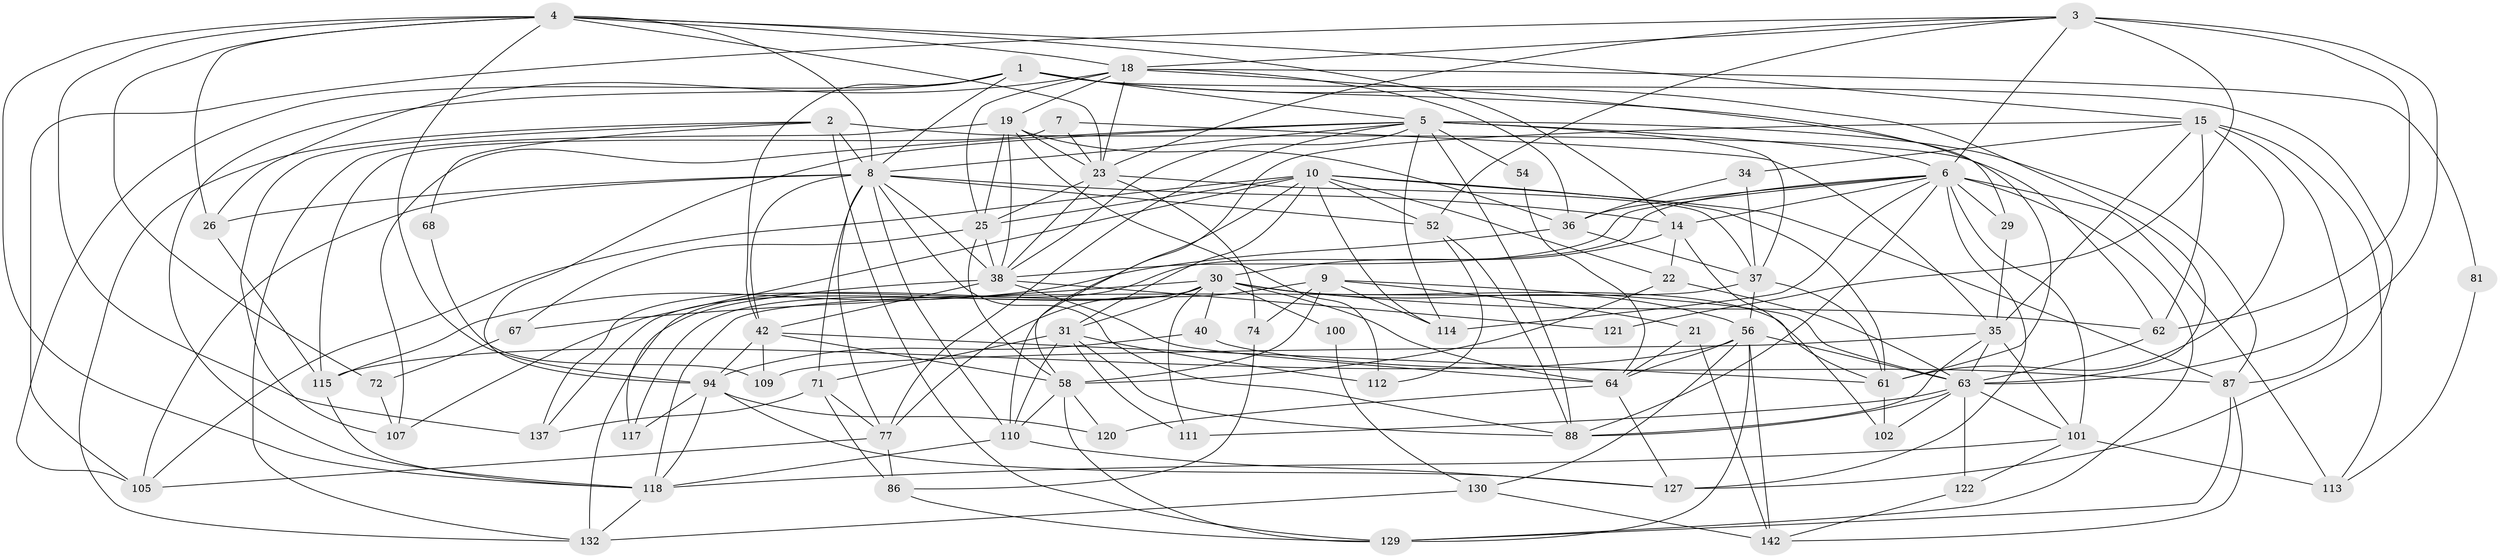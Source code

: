 // original degree distribution, {2: 0.13986013986013987, 6: 0.11188811188811189, 3: 0.27972027972027974, 5: 0.17482517482517482, 4: 0.24475524475524477, 7: 0.03496503496503497, 8: 0.013986013986013986}
// Generated by graph-tools (version 1.1) at 2025/15/03/09/25 04:15:09]
// undirected, 71 vertices, 206 edges
graph export_dot {
graph [start="1"]
  node [color=gray90,style=filled];
  1 [super="+28"];
  2 [super="+50"];
  3 [super="+84+47"];
  4 [super="+131+140"];
  5 [super="+57+70+16"];
  6 [super="+60+51+76+134+11"];
  7;
  8 [super="+12+17+138"];
  9 [super="+13"];
  10 [super="+53+20"];
  14 [super="+66"];
  15 [super="+44"];
  18 [super="+55"];
  19 [super="+133+48"];
  21;
  22 [super="+99"];
  23 [super="+27+116"];
  25 [super="+90"];
  26 [super="+65"];
  29;
  30 [super="+32+33"];
  31 [super="+49"];
  34 [super="+41"];
  35 [super="+73+45"];
  36 [super="+69"];
  37 [super="+141+80"];
  38 [super="+85+95+83"];
  40 [super="+91+46"];
  42 [super="+93"];
  52 [super="+92"];
  54;
  56 [super="+96+123"];
  58 [super="+97+106"];
  61 [super="+82"];
  62 [super="+136"];
  63 [super="+75+125"];
  64 [super="+135"];
  67;
  68;
  71;
  72;
  74;
  77 [super="+98"];
  81;
  86 [super="+103"];
  87 [super="+108"];
  88;
  94 [super="+128"];
  100;
  101;
  102;
  105;
  107 [super="+126"];
  109;
  110;
  111;
  112;
  113;
  114 [super="+139"];
  115;
  117;
  118 [super="+124"];
  120;
  121;
  122;
  127;
  129;
  130;
  132;
  137;
  142;
  1 -- 63;
  1 -- 5;
  1 -- 8;
  1 -- 105;
  1 -- 42;
  1 -- 118;
  1 -- 61;
  1 -- 127;
  2 -- 129;
  2 -- 132;
  2 -- 62;
  2 -- 8 [weight=2];
  2 -- 68;
  2 -- 107;
  3 -- 63;
  3 -- 52;
  3 -- 6 [weight=2];
  3 -- 121;
  3 -- 62;
  3 -- 18;
  3 -- 23;
  3 -- 105;
  4 -- 94;
  4 -- 23;
  4 -- 26;
  4 -- 18;
  4 -- 72;
  4 -- 137;
  4 -- 14;
  4 -- 15;
  4 -- 118;
  4 -- 8;
  5 -- 114;
  5 -- 88;
  5 -- 107;
  5 -- 94;
  5 -- 38;
  5 -- 37;
  5 -- 77 [weight=2];
  5 -- 54;
  5 -- 87;
  5 -- 8;
  5 -- 6;
  6 -- 29;
  6 -- 38 [weight=2];
  6 -- 127;
  6 -- 113;
  6 -- 36;
  6 -- 129;
  6 -- 14;
  6 -- 114;
  6 -- 101;
  6 -- 88;
  6 -- 137;
  7 -- 115;
  7 -- 35;
  7 -- 23;
  8 -- 105;
  8 -- 71;
  8 -- 52;
  8 -- 26;
  8 -- 77;
  8 -- 38;
  8 -- 88;
  8 -- 42;
  8 -- 110;
  8 -- 14;
  9 -- 74;
  9 -- 21;
  9 -- 77;
  9 -- 114;
  9 -- 63;
  9 -- 58;
  10 -- 114;
  10 -- 22;
  10 -- 105;
  10 -- 107;
  10 -- 25;
  10 -- 31;
  10 -- 52;
  10 -- 87;
  10 -- 61;
  10 -- 110;
  14 -- 102;
  14 -- 30;
  14 -- 22;
  15 -- 62;
  15 -- 61;
  15 -- 35;
  15 -- 34;
  15 -- 113;
  15 -- 87;
  15 -- 58;
  18 -- 23;
  18 -- 26;
  18 -- 81;
  18 -- 36;
  18 -- 29;
  18 -- 19;
  18 -- 25;
  19 -- 132;
  19 -- 23;
  19 -- 38;
  19 -- 112;
  19 -- 25;
  19 -- 36;
  21 -- 142;
  21 -- 64;
  22 -- 58;
  22 -- 63;
  23 -- 74;
  23 -- 38;
  23 -- 37;
  23 -- 25;
  25 -- 38;
  25 -- 67;
  25 -- 58;
  26 -- 115;
  29 -- 35;
  30 -- 132;
  30 -- 67;
  30 -- 64 [weight=2];
  30 -- 40;
  30 -- 111;
  30 -- 117;
  30 -- 62;
  30 -- 61;
  30 -- 100;
  30 -- 137;
  30 -- 31;
  30 -- 56;
  31 -- 110;
  31 -- 112;
  31 -- 71;
  31 -- 88;
  31 -- 111;
  34 -- 37;
  34 -- 36;
  35 -- 88;
  35 -- 109;
  35 -- 101;
  35 -- 63;
  36 -- 115;
  36 -- 37;
  37 -- 56;
  37 -- 61;
  37 -- 118;
  38 -- 42;
  38 -- 121;
  38 -- 64;
  38 -- 117;
  40 -- 94 [weight=2];
  40 -- 87;
  42 -- 61;
  42 -- 58;
  42 -- 109;
  42 -- 94;
  52 -- 88;
  52 -- 112;
  54 -- 64;
  56 -- 142;
  56 -- 130;
  56 -- 64;
  56 -- 115;
  56 -- 63;
  56 -- 129;
  58 -- 120;
  58 -- 129;
  58 -- 110;
  61 -- 102;
  62 -- 63;
  63 -- 102;
  63 -- 101;
  63 -- 122;
  63 -- 88;
  63 -- 111;
  64 -- 120;
  64 -- 127;
  67 -- 72;
  68 -- 109;
  71 -- 137;
  71 -- 86;
  71 -- 77;
  72 -- 107;
  74 -- 86;
  77 -- 105;
  77 -- 86;
  81 -- 113;
  86 -- 129;
  87 -- 142;
  87 -- 129;
  94 -- 127;
  94 -- 117;
  94 -- 118;
  94 -- 120;
  100 -- 130;
  101 -- 113;
  101 -- 118;
  101 -- 122;
  110 -- 127;
  110 -- 118;
  115 -- 118;
  118 -- 132;
  122 -- 142;
  130 -- 142;
  130 -- 132;
}
